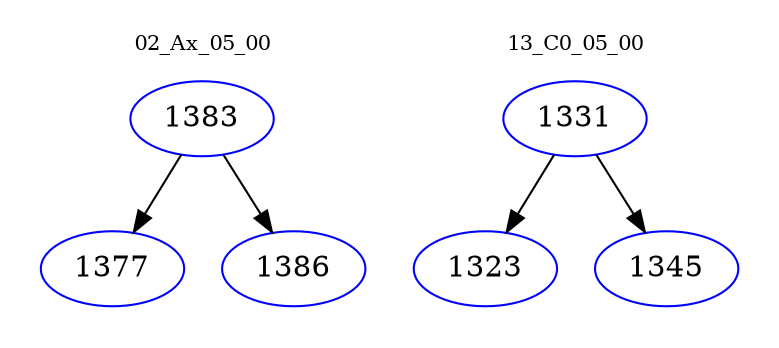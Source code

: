 digraph{
subgraph cluster_0 {
color = white
label = "02_Ax_05_00";
fontsize=10;
T0_1383 [label="1383", color="blue"]
T0_1383 -> T0_1377 [color="black"]
T0_1377 [label="1377", color="blue"]
T0_1383 -> T0_1386 [color="black"]
T0_1386 [label="1386", color="blue"]
}
subgraph cluster_1 {
color = white
label = "13_C0_05_00";
fontsize=10;
T1_1331 [label="1331", color="blue"]
T1_1331 -> T1_1323 [color="black"]
T1_1323 [label="1323", color="blue"]
T1_1331 -> T1_1345 [color="black"]
T1_1345 [label="1345", color="blue"]
}
}
